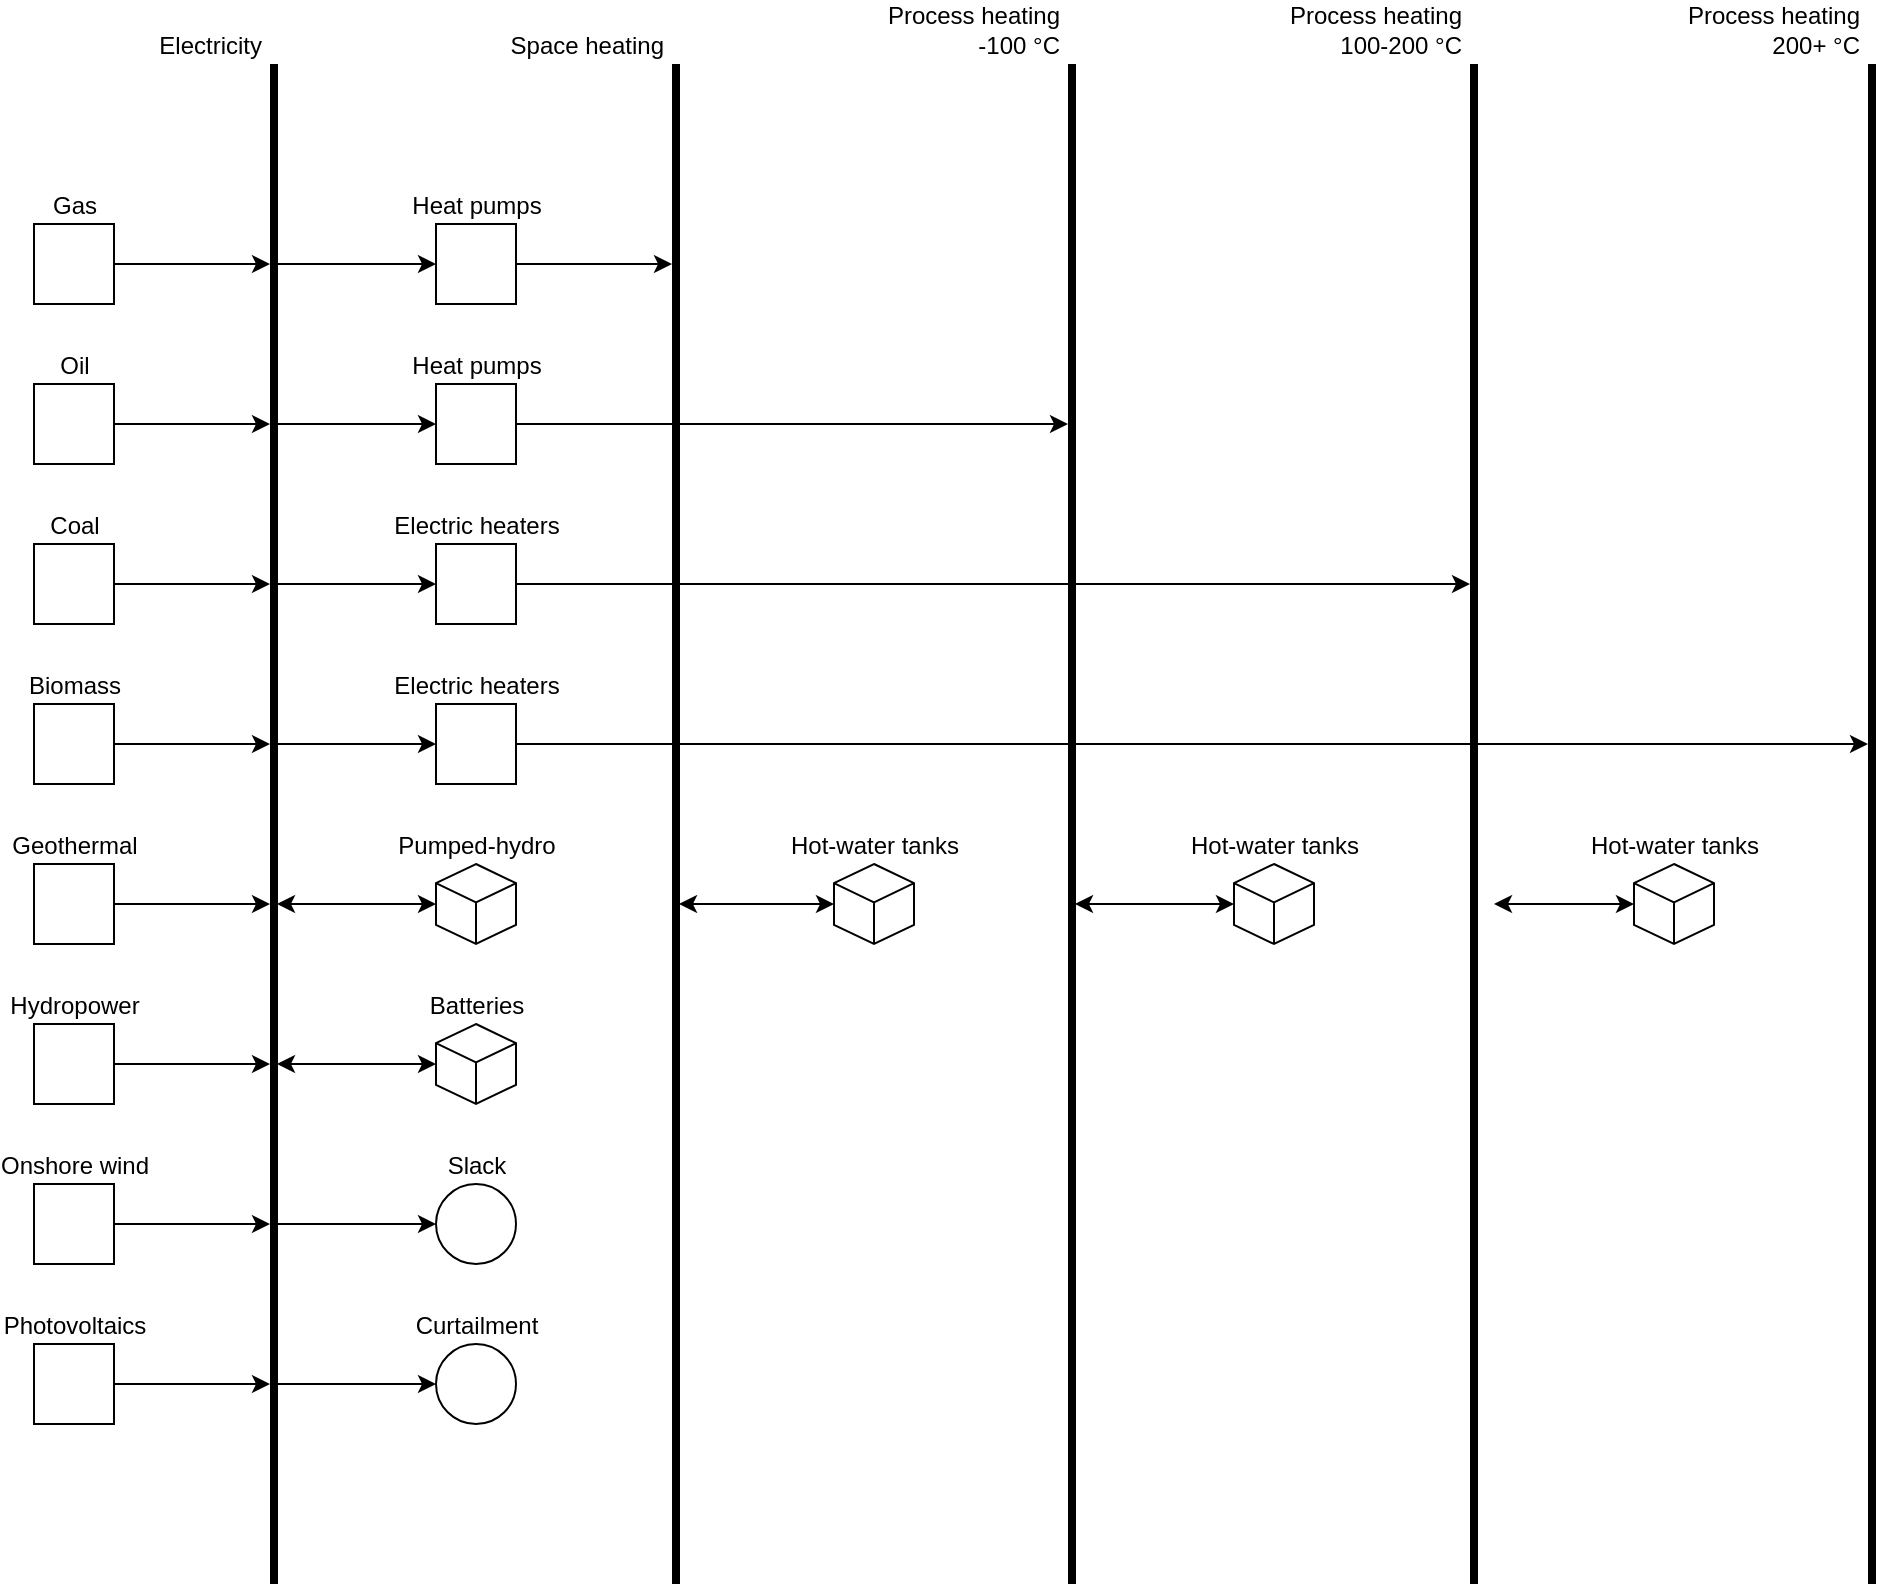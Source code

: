 <mxfile version="21.6.1" type="device">
  <diagram name="Page-1" id="AnQQJ0vRaY-f5qnkN5gD">
    <mxGraphModel dx="1034" dy="528" grid="1" gridSize="10" guides="1" tooltips="1" connect="1" arrows="1" fold="1" page="1" pageScale="1" pageWidth="1169" pageHeight="827" math="0" shadow="0">
      <root>
        <mxCell id="0" />
        <mxCell id="1" parent="0" />
        <mxCell id="wr_SEm7N8s3a5Fsn0AzX-1" value="Electricity" style="line;strokeWidth=4;direction=south;html=1;perimeter=backbonePerimeter;points=[];outlineConnect=0;labelPosition=left;verticalLabelPosition=top;align=right;verticalAlign=bottom;horizontal=1;spacingTop=8;spacing=2;" vertex="1" parent="1">
          <mxGeometry x="235" y="40" width="10" height="760" as="geometry" />
        </mxCell>
        <mxCell id="wr_SEm7N8s3a5Fsn0AzX-2" value="Space heating" style="line;strokeWidth=4;direction=south;html=1;perimeter=backbonePerimeter;points=[];outlineConnect=0;labelPosition=left;verticalLabelPosition=top;align=right;verticalAlign=bottom;horizontal=1;spacingTop=8;spacing=2;" vertex="1" parent="1">
          <mxGeometry x="436" y="40" width="10" height="760" as="geometry" />
        </mxCell>
        <mxCell id="wr_SEm7N8s3a5Fsn0AzX-3" value="Process heating&lt;br&gt;100-200 °C" style="line;strokeWidth=4;direction=south;html=1;perimeter=backbonePerimeter;points=[];outlineConnect=0;labelPosition=left;verticalLabelPosition=top;align=right;verticalAlign=bottom;horizontal=1;spacingTop=8;spacing=2;" vertex="1" parent="1">
          <mxGeometry x="835" y="40" width="10" height="760" as="geometry" />
        </mxCell>
        <mxCell id="wr_SEm7N8s3a5Fsn0AzX-4" value="Process heating&lt;br&gt;-100 °C" style="line;strokeWidth=4;direction=south;html=1;perimeter=backbonePerimeter;points=[];outlineConnect=0;labelPosition=left;verticalLabelPosition=top;align=right;verticalAlign=bottom;horizontal=1;spacingTop=8;spacing=2;" vertex="1" parent="1">
          <mxGeometry x="634" y="40" width="10" height="760" as="geometry" />
        </mxCell>
        <mxCell id="wr_SEm7N8s3a5Fsn0AzX-5" value="Process heating&lt;br&gt;200+&amp;nbsp;°C" style="line;strokeWidth=4;direction=south;html=1;perimeter=backbonePerimeter;points=[];outlineConnect=0;labelPosition=left;verticalLabelPosition=top;align=right;verticalAlign=bottom;horizontal=1;spacingTop=8;spacing=2;" vertex="1" parent="1">
          <mxGeometry x="1034" y="40" width="10" height="760" as="geometry" />
        </mxCell>
        <mxCell id="wr_SEm7N8s3a5Fsn0AzX-7" value="Gas" style="rounded=0;html=1;verticalAlign=bottom;labelPosition=center;verticalLabelPosition=top;align=center;" vertex="1" parent="1">
          <mxGeometry x="120" y="120" width="40" height="40" as="geometry" />
        </mxCell>
        <mxCell id="wr_SEm7N8s3a5Fsn0AzX-8" value="Oil" style="rounded=0;html=1;verticalAlign=bottom;labelPosition=center;verticalLabelPosition=top;align=center;" vertex="1" parent="1">
          <mxGeometry x="120" y="200" width="40" height="40" as="geometry" />
        </mxCell>
        <mxCell id="wr_SEm7N8s3a5Fsn0AzX-9" value="Coal" style="rounded=0;html=1;verticalAlign=bottom;labelPosition=center;verticalLabelPosition=top;align=center;" vertex="1" parent="1">
          <mxGeometry x="120" y="280" width="40" height="40" as="geometry" />
        </mxCell>
        <mxCell id="wr_SEm7N8s3a5Fsn0AzX-10" value="Biomass" style="rounded=0;html=1;verticalAlign=bottom;labelPosition=center;verticalLabelPosition=top;align=center;" vertex="1" parent="1">
          <mxGeometry x="120" y="360" width="40" height="40" as="geometry" />
        </mxCell>
        <mxCell id="wr_SEm7N8s3a5Fsn0AzX-11" value="Geothermal" style="rounded=0;html=1;verticalAlign=bottom;labelPosition=center;verticalLabelPosition=top;align=center;" vertex="1" parent="1">
          <mxGeometry x="120" y="440" width="40" height="40" as="geometry" />
        </mxCell>
        <mxCell id="wr_SEm7N8s3a5Fsn0AzX-12" value="Hydropower" style="rounded=0;html=1;verticalAlign=bottom;labelPosition=center;verticalLabelPosition=top;align=center;direction=south;" vertex="1" parent="1">
          <mxGeometry x="120" y="520" width="40" height="40" as="geometry" />
        </mxCell>
        <mxCell id="wr_SEm7N8s3a5Fsn0AzX-13" value="Onshore wind" style="rounded=0;html=1;verticalAlign=bottom;labelPosition=center;verticalLabelPosition=top;align=center;" vertex="1" parent="1">
          <mxGeometry x="120" y="600" width="40" height="40" as="geometry" />
        </mxCell>
        <mxCell id="wr_SEm7N8s3a5Fsn0AzX-14" value="Photovoltaics" style="rounded=0;html=1;verticalAlign=bottom;labelPosition=center;verticalLabelPosition=top;align=center;" vertex="1" parent="1">
          <mxGeometry x="120" y="680" width="40" height="40" as="geometry" />
        </mxCell>
        <mxCell id="wr_SEm7N8s3a5Fsn0AzX-15" value="" style="endArrow=classic;html=1;rounded=0;exitX=1;exitY=0.5;exitDx=0;exitDy=0;" edge="1" parent="1" source="wr_SEm7N8s3a5Fsn0AzX-7" target="wr_SEm7N8s3a5Fsn0AzX-1">
          <mxGeometry width="50" height="50" relative="1" as="geometry">
            <mxPoint x="560" y="490" as="sourcePoint" />
            <mxPoint x="610" y="440" as="targetPoint" />
          </mxGeometry>
        </mxCell>
        <mxCell id="wr_SEm7N8s3a5Fsn0AzX-16" value="" style="endArrow=classic;html=1;rounded=0;exitX=1;exitY=0.5;exitDx=0;exitDy=0;" edge="1" parent="1" source="wr_SEm7N8s3a5Fsn0AzX-8" target="wr_SEm7N8s3a5Fsn0AzX-1">
          <mxGeometry width="50" height="50" relative="1" as="geometry">
            <mxPoint x="167" y="210" as="sourcePoint" />
            <mxPoint x="410" y="210" as="targetPoint" />
          </mxGeometry>
        </mxCell>
        <mxCell id="wr_SEm7N8s3a5Fsn0AzX-17" value="" style="endArrow=classic;html=1;rounded=0;exitX=1;exitY=0.5;exitDx=0;exitDy=0;" edge="1" parent="1" source="wr_SEm7N8s3a5Fsn0AzX-9" target="wr_SEm7N8s3a5Fsn0AzX-1">
          <mxGeometry width="50" height="50" relative="1" as="geometry">
            <mxPoint x="180" y="160" as="sourcePoint" />
            <mxPoint x="423" y="160" as="targetPoint" />
          </mxGeometry>
        </mxCell>
        <mxCell id="wr_SEm7N8s3a5Fsn0AzX-18" value="" style="endArrow=classic;html=1;rounded=0;exitX=1;exitY=0.5;exitDx=0;exitDy=0;" edge="1" parent="1" source="wr_SEm7N8s3a5Fsn0AzX-10" target="wr_SEm7N8s3a5Fsn0AzX-1">
          <mxGeometry width="50" height="50" relative="1" as="geometry">
            <mxPoint x="190" y="170" as="sourcePoint" />
            <mxPoint x="433" y="170" as="targetPoint" />
          </mxGeometry>
        </mxCell>
        <mxCell id="wr_SEm7N8s3a5Fsn0AzX-19" value="" style="endArrow=classic;html=1;rounded=0;exitX=1;exitY=0.5;exitDx=0;exitDy=0;" edge="1" parent="1" source="wr_SEm7N8s3a5Fsn0AzX-11" target="wr_SEm7N8s3a5Fsn0AzX-1">
          <mxGeometry width="50" height="50" relative="1" as="geometry">
            <mxPoint x="200" y="180" as="sourcePoint" />
            <mxPoint x="443" y="180" as="targetPoint" />
          </mxGeometry>
        </mxCell>
        <mxCell id="wr_SEm7N8s3a5Fsn0AzX-20" value="" style="endArrow=classic;html=1;rounded=0;exitX=0.5;exitY=0;exitDx=0;exitDy=0;" edge="1" parent="1" source="wr_SEm7N8s3a5Fsn0AzX-12" target="wr_SEm7N8s3a5Fsn0AzX-1">
          <mxGeometry width="50" height="50" relative="1" as="geometry">
            <mxPoint x="210" y="190" as="sourcePoint" />
            <mxPoint x="453" y="190" as="targetPoint" />
          </mxGeometry>
        </mxCell>
        <mxCell id="wr_SEm7N8s3a5Fsn0AzX-21" value="" style="endArrow=classic;html=1;rounded=0;exitX=1;exitY=0.5;exitDx=0;exitDy=0;" edge="1" parent="1" source="wr_SEm7N8s3a5Fsn0AzX-13" target="wr_SEm7N8s3a5Fsn0AzX-1">
          <mxGeometry width="50" height="50" relative="1" as="geometry">
            <mxPoint x="220" y="200" as="sourcePoint" />
            <mxPoint x="463" y="200" as="targetPoint" />
          </mxGeometry>
        </mxCell>
        <mxCell id="wr_SEm7N8s3a5Fsn0AzX-22" value="" style="endArrow=classic;html=1;rounded=0;exitX=1;exitY=0.5;exitDx=0;exitDy=0;" edge="1" parent="1" source="wr_SEm7N8s3a5Fsn0AzX-14" target="wr_SEm7N8s3a5Fsn0AzX-1">
          <mxGeometry width="50" height="50" relative="1" as="geometry">
            <mxPoint x="230" y="210" as="sourcePoint" />
            <mxPoint x="473" y="210" as="targetPoint" />
          </mxGeometry>
        </mxCell>
        <mxCell id="wr_SEm7N8s3a5Fsn0AzX-23" value="Heat pumps" style="rounded=0;html=1;verticalAlign=bottom;labelPosition=center;verticalLabelPosition=top;align=center;" vertex="1" parent="1">
          <mxGeometry x="321" y="120" width="40" height="40" as="geometry" />
        </mxCell>
        <mxCell id="wr_SEm7N8s3a5Fsn0AzX-25" value="" style="endArrow=classic;html=1;rounded=0;entryX=0;entryY=0.5;entryDx=0;entryDy=0;" edge="1" parent="1" source="wr_SEm7N8s3a5Fsn0AzX-1" target="wr_SEm7N8s3a5Fsn0AzX-23">
          <mxGeometry width="50" height="50" relative="1" as="geometry">
            <mxPoint x="170" y="150" as="sourcePoint" />
            <mxPoint x="253" y="150" as="targetPoint" />
          </mxGeometry>
        </mxCell>
        <mxCell id="wr_SEm7N8s3a5Fsn0AzX-26" value="" style="endArrow=classic;html=1;rounded=0;exitX=1;exitY=0.5;exitDx=0;exitDy=0;" edge="1" parent="1" source="wr_SEm7N8s3a5Fsn0AzX-23" target="wr_SEm7N8s3a5Fsn0AzX-2">
          <mxGeometry width="50" height="50" relative="1" as="geometry">
            <mxPoint x="180" y="160" as="sourcePoint" />
            <mxPoint x="263" y="160" as="targetPoint" />
          </mxGeometry>
        </mxCell>
        <mxCell id="wr_SEm7N8s3a5Fsn0AzX-27" value="Heat pumps" style="rounded=0;html=1;verticalAlign=bottom;labelPosition=center;verticalLabelPosition=top;align=center;" vertex="1" parent="1">
          <mxGeometry x="321" y="200" width="40" height="40" as="geometry" />
        </mxCell>
        <mxCell id="wr_SEm7N8s3a5Fsn0AzX-28" value="" style="endArrow=classic;html=1;rounded=0;entryX=0;entryY=0.5;entryDx=0;entryDy=0;" edge="1" parent="1" source="wr_SEm7N8s3a5Fsn0AzX-1" target="wr_SEm7N8s3a5Fsn0AzX-27">
          <mxGeometry width="50" height="50" relative="1" as="geometry">
            <mxPoint x="260" y="220" as="sourcePoint" />
            <mxPoint x="410" y="150" as="targetPoint" />
          </mxGeometry>
        </mxCell>
        <mxCell id="wr_SEm7N8s3a5Fsn0AzX-29" value="" style="endArrow=classic;html=1;rounded=0;exitX=1;exitY=0.5;exitDx=0;exitDy=0;" edge="1" parent="1" source="wr_SEm7N8s3a5Fsn0AzX-27" target="wr_SEm7N8s3a5Fsn0AzX-4">
          <mxGeometry width="50" height="50" relative="1" as="geometry">
            <mxPoint x="266" y="160" as="sourcePoint" />
            <mxPoint x="420" y="160" as="targetPoint" />
          </mxGeometry>
        </mxCell>
        <mxCell id="wr_SEm7N8s3a5Fsn0AzX-30" value="Electric heaters" style="rounded=0;html=1;verticalAlign=bottom;labelPosition=center;verticalLabelPosition=top;align=center;" vertex="1" parent="1">
          <mxGeometry x="321" y="280" width="40" height="40" as="geometry" />
        </mxCell>
        <mxCell id="wr_SEm7N8s3a5Fsn0AzX-31" value="" style="endArrow=classic;html=1;rounded=0;entryX=0;entryY=0.5;entryDx=0;entryDy=0;" edge="1" parent="1" source="wr_SEm7N8s3a5Fsn0AzX-1" target="wr_SEm7N8s3a5Fsn0AzX-30">
          <mxGeometry width="50" height="50" relative="1" as="geometry">
            <mxPoint x="256" y="230" as="sourcePoint" />
            <mxPoint x="410" y="230" as="targetPoint" />
          </mxGeometry>
        </mxCell>
        <mxCell id="wr_SEm7N8s3a5Fsn0AzX-32" value="" style="endArrow=classic;html=1;rounded=0;exitX=1;exitY=0.5;exitDx=0;exitDy=0;" edge="1" parent="1" source="wr_SEm7N8s3a5Fsn0AzX-30" target="wr_SEm7N8s3a5Fsn0AzX-3">
          <mxGeometry width="50" height="50" relative="1" as="geometry">
            <mxPoint x="266" y="240" as="sourcePoint" />
            <mxPoint x="420" y="240" as="targetPoint" />
          </mxGeometry>
        </mxCell>
        <mxCell id="wr_SEm7N8s3a5Fsn0AzX-33" value="Electric heaters" style="rounded=0;html=1;verticalAlign=bottom;labelPosition=center;verticalLabelPosition=top;align=center;" vertex="1" parent="1">
          <mxGeometry x="321" y="360" width="40" height="40" as="geometry" />
        </mxCell>
        <mxCell id="wr_SEm7N8s3a5Fsn0AzX-34" value="" style="endArrow=classic;html=1;rounded=0;entryX=0;entryY=0.5;entryDx=0;entryDy=0;" edge="1" parent="1" source="wr_SEm7N8s3a5Fsn0AzX-1" target="wr_SEm7N8s3a5Fsn0AzX-33">
          <mxGeometry width="50" height="50" relative="1" as="geometry">
            <mxPoint x="310" y="440" as="sourcePoint" />
            <mxPoint x="410" y="310" as="targetPoint" />
          </mxGeometry>
        </mxCell>
        <mxCell id="wr_SEm7N8s3a5Fsn0AzX-35" value="" style="endArrow=classic;html=1;rounded=0;exitX=1;exitY=0.5;exitDx=0;exitDy=0;" edge="1" parent="1" source="wr_SEm7N8s3a5Fsn0AzX-33" target="wr_SEm7N8s3a5Fsn0AzX-5">
          <mxGeometry width="50" height="50" relative="1" as="geometry">
            <mxPoint x="266" y="320" as="sourcePoint" />
            <mxPoint x="420" y="320" as="targetPoint" />
          </mxGeometry>
        </mxCell>
        <mxCell id="wr_SEm7N8s3a5Fsn0AzX-36" value="Pumped-hydro" style="html=1;shape=isoCube2;backgroundOutline=1;isoAngle=15;labelPosition=center;verticalLabelPosition=top;align=center;verticalAlign=bottom;" vertex="1" parent="1">
          <mxGeometry x="321" y="440" width="40" height="40" as="geometry" />
        </mxCell>
        <mxCell id="wr_SEm7N8s3a5Fsn0AzX-37" value="Batteries" style="html=1;shape=isoCube2;backgroundOutline=1;isoAngle=15;labelPosition=center;verticalLabelPosition=top;align=center;verticalAlign=bottom;" vertex="1" parent="1">
          <mxGeometry x="321" y="520" width="40" height="40" as="geometry" />
        </mxCell>
        <mxCell id="wr_SEm7N8s3a5Fsn0AzX-38" value="Hot-water tanks" style="html=1;shape=isoCube2;backgroundOutline=1;isoAngle=15;labelPosition=center;verticalLabelPosition=top;align=center;verticalAlign=bottom;" vertex="1" parent="1">
          <mxGeometry x="520" y="440" width="40" height="40" as="geometry" />
        </mxCell>
        <mxCell id="wr_SEm7N8s3a5Fsn0AzX-39" value="Hot-water tanks" style="html=1;shape=isoCube2;backgroundOutline=1;isoAngle=15;labelPosition=center;verticalLabelPosition=top;align=center;verticalAlign=bottom;" vertex="1" parent="1">
          <mxGeometry x="720" y="440" width="40" height="40" as="geometry" />
        </mxCell>
        <mxCell id="wr_SEm7N8s3a5Fsn0AzX-40" value="Hot-water tanks" style="html=1;shape=isoCube2;backgroundOutline=1;isoAngle=15;labelPosition=center;verticalLabelPosition=top;align=center;verticalAlign=bottom;" vertex="1" parent="1">
          <mxGeometry x="920" y="440" width="40" height="40" as="geometry" />
        </mxCell>
        <mxCell id="wr_SEm7N8s3a5Fsn0AzX-41" value="" style="endArrow=classic;startArrow=classic;html=1;rounded=0;entryX=0;entryY=0.5;entryDx=0;entryDy=0;entryPerimeter=0;" edge="1" parent="1" source="wr_SEm7N8s3a5Fsn0AzX-1" target="wr_SEm7N8s3a5Fsn0AzX-36">
          <mxGeometry width="50" height="50" relative="1" as="geometry">
            <mxPoint x="260" y="470" as="sourcePoint" />
            <mxPoint x="610" y="440" as="targetPoint" />
          </mxGeometry>
        </mxCell>
        <mxCell id="wr_SEm7N8s3a5Fsn0AzX-42" value="" style="endArrow=classic;startArrow=classic;html=1;rounded=0;entryX=0;entryY=0.5;entryDx=0;entryDy=0;entryPerimeter=0;" edge="1" parent="1" source="wr_SEm7N8s3a5Fsn0AzX-1" target="wr_SEm7N8s3a5Fsn0AzX-37">
          <mxGeometry width="50" height="50" relative="1" as="geometry">
            <mxPoint x="250" y="540" as="sourcePoint" />
            <mxPoint x="331" y="470" as="targetPoint" />
          </mxGeometry>
        </mxCell>
        <mxCell id="wr_SEm7N8s3a5Fsn0AzX-43" value="" style="endArrow=classic;startArrow=classic;html=1;rounded=0;entryX=0;entryY=0.5;entryDx=0;entryDy=0;entryPerimeter=0;" edge="1" parent="1" source="wr_SEm7N8s3a5Fsn0AzX-2" target="wr_SEm7N8s3a5Fsn0AzX-38">
          <mxGeometry width="50" height="50" relative="1" as="geometry">
            <mxPoint x="261" y="480" as="sourcePoint" />
            <mxPoint x="341" y="480" as="targetPoint" />
          </mxGeometry>
        </mxCell>
        <mxCell id="wr_SEm7N8s3a5Fsn0AzX-44" value="" style="endArrow=classic;startArrow=classic;html=1;rounded=0;entryX=0;entryY=0.5;entryDx=0;entryDy=0;entryPerimeter=0;" edge="1" parent="1" source="wr_SEm7N8s3a5Fsn0AzX-4" target="wr_SEm7N8s3a5Fsn0AzX-39">
          <mxGeometry width="50" height="50" relative="1" as="geometry">
            <mxPoint x="271" y="490" as="sourcePoint" />
            <mxPoint x="351" y="490" as="targetPoint" />
          </mxGeometry>
        </mxCell>
        <mxCell id="wr_SEm7N8s3a5Fsn0AzX-45" value="" style="endArrow=classic;startArrow=classic;html=1;rounded=0;entryX=0;entryY=0.5;entryDx=0;entryDy=0;entryPerimeter=0;" edge="1" parent="1" target="wr_SEm7N8s3a5Fsn0AzX-40">
          <mxGeometry width="50" height="50" relative="1" as="geometry">
            <mxPoint x="850" y="460" as="sourcePoint" />
            <mxPoint x="361" y="500" as="targetPoint" />
          </mxGeometry>
        </mxCell>
        <mxCell id="wr_SEm7N8s3a5Fsn0AzX-48" value="Slack" style="ellipse;html=1;aspect=fixed;labelPosition=center;verticalLabelPosition=top;align=center;verticalAlign=bottom;" vertex="1" parent="1">
          <mxGeometry x="321" y="600" width="40" height="40" as="geometry" />
        </mxCell>
        <mxCell id="wr_SEm7N8s3a5Fsn0AzX-49" value="Curtailment" style="ellipse;html=1;aspect=fixed;labelPosition=center;verticalLabelPosition=top;align=center;verticalAlign=bottom;" vertex="1" parent="1">
          <mxGeometry x="321" y="680" width="40" height="40" as="geometry" />
        </mxCell>
        <mxCell id="wr_SEm7N8s3a5Fsn0AzX-50" value="" style="endArrow=classic;html=1;rounded=0;entryX=0;entryY=0.5;entryDx=0;entryDy=0;" edge="1" parent="1" source="wr_SEm7N8s3a5Fsn0AzX-1" target="wr_SEm7N8s3a5Fsn0AzX-48">
          <mxGeometry width="50" height="50" relative="1" as="geometry">
            <mxPoint x="170" y="630" as="sourcePoint" />
            <mxPoint x="300" y="660" as="targetPoint" />
          </mxGeometry>
        </mxCell>
        <mxCell id="wr_SEm7N8s3a5Fsn0AzX-51" value="" style="endArrow=classic;html=1;rounded=0;entryX=0;entryY=0.5;entryDx=0;entryDy=0;" edge="1" parent="1" source="wr_SEm7N8s3a5Fsn0AzX-1" target="wr_SEm7N8s3a5Fsn0AzX-49">
          <mxGeometry width="50" height="50" relative="1" as="geometry">
            <mxPoint x="180" y="640" as="sourcePoint" />
            <mxPoint x="258" y="640" as="targetPoint" />
          </mxGeometry>
        </mxCell>
      </root>
    </mxGraphModel>
  </diagram>
</mxfile>

